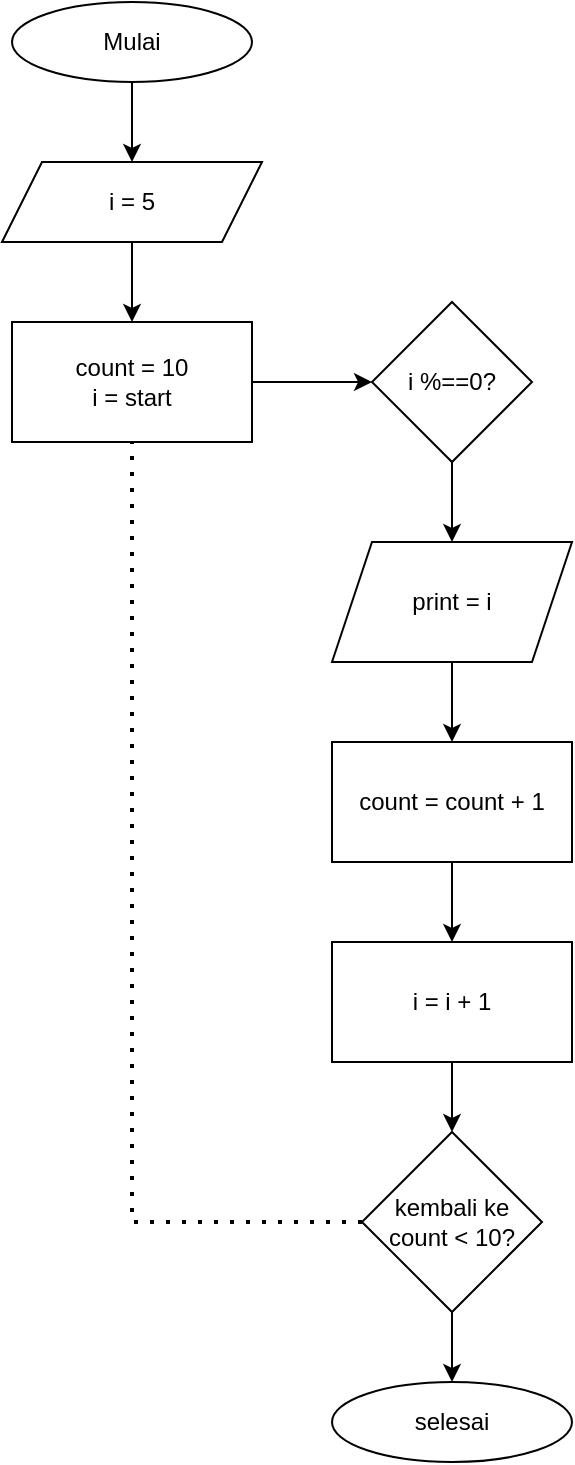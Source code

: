 <mxfile version="24.8.3">
  <diagram id="C5RBs43oDa-KdzZeNtuy" name="Page-1">
    <mxGraphModel dx="733" dy="390" grid="1" gridSize="10" guides="1" tooltips="1" connect="1" arrows="1" fold="1" page="1" pageScale="1" pageWidth="827" pageHeight="1169" math="0" shadow="0">
      <root>
        <mxCell id="WIyWlLk6GJQsqaUBKTNV-0" />
        <mxCell id="WIyWlLk6GJQsqaUBKTNV-1" parent="WIyWlLk6GJQsqaUBKTNV-0" />
        <mxCell id="UJlpxPb_VIVPhjZ0gXnI-1" value="" style="edgeStyle=orthogonalEdgeStyle;rounded=0;orthogonalLoop=1;jettySize=auto;html=1;" edge="1" parent="WIyWlLk6GJQsqaUBKTNV-1" source="wPl9ztNtWe4EFn1BWEWF-0" target="wPl9ztNtWe4EFn1BWEWF-2">
          <mxGeometry relative="1" as="geometry" />
        </mxCell>
        <mxCell id="wPl9ztNtWe4EFn1BWEWF-0" value="Mulai" style="ellipse;whiteSpace=wrap;html=1;" parent="WIyWlLk6GJQsqaUBKTNV-1" vertex="1">
          <mxGeometry x="180" y="20" width="120" height="40" as="geometry" />
        </mxCell>
        <mxCell id="UJlpxPb_VIVPhjZ0gXnI-2" value="" style="edgeStyle=orthogonalEdgeStyle;rounded=0;orthogonalLoop=1;jettySize=auto;html=1;" edge="1" parent="WIyWlLk6GJQsqaUBKTNV-1" source="wPl9ztNtWe4EFn1BWEWF-2" target="wPl9ztNtWe4EFn1BWEWF-5">
          <mxGeometry relative="1" as="geometry" />
        </mxCell>
        <mxCell id="wPl9ztNtWe4EFn1BWEWF-2" value="i = 5" style="shape=parallelogram;perimeter=parallelogramPerimeter;whiteSpace=wrap;html=1;fixedSize=1;" parent="WIyWlLk6GJQsqaUBKTNV-1" vertex="1">
          <mxGeometry x="175" y="100" width="130" height="40" as="geometry" />
        </mxCell>
        <mxCell id="UJlpxPb_VIVPhjZ0gXnI-4" value="" style="edgeStyle=orthogonalEdgeStyle;rounded=0;orthogonalLoop=1;jettySize=auto;html=1;" edge="1" parent="WIyWlLk6GJQsqaUBKTNV-1" source="wPl9ztNtWe4EFn1BWEWF-5" target="UJlpxPb_VIVPhjZ0gXnI-3">
          <mxGeometry relative="1" as="geometry" />
        </mxCell>
        <mxCell id="wPl9ztNtWe4EFn1BWEWF-5" value="count = 10&lt;div&gt;i = start&lt;/div&gt;" style="rounded=0;whiteSpace=wrap;html=1;" parent="WIyWlLk6GJQsqaUBKTNV-1" vertex="1">
          <mxGeometry x="180" y="180" width="120" height="60" as="geometry" />
        </mxCell>
        <mxCell id="UJlpxPb_VIVPhjZ0gXnI-6" value="" style="edgeStyle=orthogonalEdgeStyle;rounded=0;orthogonalLoop=1;jettySize=auto;html=1;" edge="1" parent="WIyWlLk6GJQsqaUBKTNV-1" source="UJlpxPb_VIVPhjZ0gXnI-3" target="UJlpxPb_VIVPhjZ0gXnI-5">
          <mxGeometry relative="1" as="geometry" />
        </mxCell>
        <mxCell id="UJlpxPb_VIVPhjZ0gXnI-3" value="i %==0?" style="rhombus;whiteSpace=wrap;html=1;" vertex="1" parent="WIyWlLk6GJQsqaUBKTNV-1">
          <mxGeometry x="360" y="170" width="80" height="80" as="geometry" />
        </mxCell>
        <mxCell id="UJlpxPb_VIVPhjZ0gXnI-8" value="" style="edgeStyle=orthogonalEdgeStyle;rounded=0;orthogonalLoop=1;jettySize=auto;html=1;" edge="1" parent="WIyWlLk6GJQsqaUBKTNV-1" source="UJlpxPb_VIVPhjZ0gXnI-5" target="UJlpxPb_VIVPhjZ0gXnI-7">
          <mxGeometry relative="1" as="geometry" />
        </mxCell>
        <mxCell id="UJlpxPb_VIVPhjZ0gXnI-5" value="print = i" style="shape=parallelogram;perimeter=parallelogramPerimeter;whiteSpace=wrap;html=1;fixedSize=1;" vertex="1" parent="WIyWlLk6GJQsqaUBKTNV-1">
          <mxGeometry x="340" y="290" width="120" height="60" as="geometry" />
        </mxCell>
        <mxCell id="UJlpxPb_VIVPhjZ0gXnI-10" value="" style="edgeStyle=orthogonalEdgeStyle;rounded=0;orthogonalLoop=1;jettySize=auto;html=1;" edge="1" parent="WIyWlLk6GJQsqaUBKTNV-1" source="UJlpxPb_VIVPhjZ0gXnI-7" target="UJlpxPb_VIVPhjZ0gXnI-9">
          <mxGeometry relative="1" as="geometry" />
        </mxCell>
        <mxCell id="UJlpxPb_VIVPhjZ0gXnI-7" value="count = count + 1" style="rounded=0;whiteSpace=wrap;html=1;" vertex="1" parent="WIyWlLk6GJQsqaUBKTNV-1">
          <mxGeometry x="340" y="390" width="120" height="60" as="geometry" />
        </mxCell>
        <mxCell id="UJlpxPb_VIVPhjZ0gXnI-12" value="" style="edgeStyle=orthogonalEdgeStyle;rounded=0;orthogonalLoop=1;jettySize=auto;html=1;" edge="1" parent="WIyWlLk6GJQsqaUBKTNV-1" source="UJlpxPb_VIVPhjZ0gXnI-9" target="UJlpxPb_VIVPhjZ0gXnI-11">
          <mxGeometry relative="1" as="geometry" />
        </mxCell>
        <mxCell id="UJlpxPb_VIVPhjZ0gXnI-9" value="i = i + 1" style="rounded=0;whiteSpace=wrap;html=1;" vertex="1" parent="WIyWlLk6GJQsqaUBKTNV-1">
          <mxGeometry x="340" y="490" width="120" height="60" as="geometry" />
        </mxCell>
        <mxCell id="UJlpxPb_VIVPhjZ0gXnI-15" value="" style="edgeStyle=orthogonalEdgeStyle;rounded=0;orthogonalLoop=1;jettySize=auto;html=1;" edge="1" parent="WIyWlLk6GJQsqaUBKTNV-1" source="UJlpxPb_VIVPhjZ0gXnI-11" target="UJlpxPb_VIVPhjZ0gXnI-14">
          <mxGeometry relative="1" as="geometry" />
        </mxCell>
        <mxCell id="UJlpxPb_VIVPhjZ0gXnI-11" value="kembali ke count &amp;lt; 10?" style="rhombus;whiteSpace=wrap;html=1;" vertex="1" parent="WIyWlLk6GJQsqaUBKTNV-1">
          <mxGeometry x="355" y="585" width="90" height="90" as="geometry" />
        </mxCell>
        <mxCell id="UJlpxPb_VIVPhjZ0gXnI-13" value="" style="endArrow=none;dashed=1;html=1;dashPattern=1 3;strokeWidth=2;rounded=0;exitX=0;exitY=0.5;exitDx=0;exitDy=0;" edge="1" parent="WIyWlLk6GJQsqaUBKTNV-1" source="UJlpxPb_VIVPhjZ0gXnI-11">
          <mxGeometry width="50" height="50" relative="1" as="geometry">
            <mxPoint x="190" y="290" as="sourcePoint" />
            <mxPoint x="240" y="240" as="targetPoint" />
            <Array as="points">
              <mxPoint x="240" y="630" />
            </Array>
          </mxGeometry>
        </mxCell>
        <mxCell id="UJlpxPb_VIVPhjZ0gXnI-14" value="selesai" style="ellipse;whiteSpace=wrap;html=1;" vertex="1" parent="WIyWlLk6GJQsqaUBKTNV-1">
          <mxGeometry x="340" y="710" width="120" height="40" as="geometry" />
        </mxCell>
      </root>
    </mxGraphModel>
  </diagram>
</mxfile>
